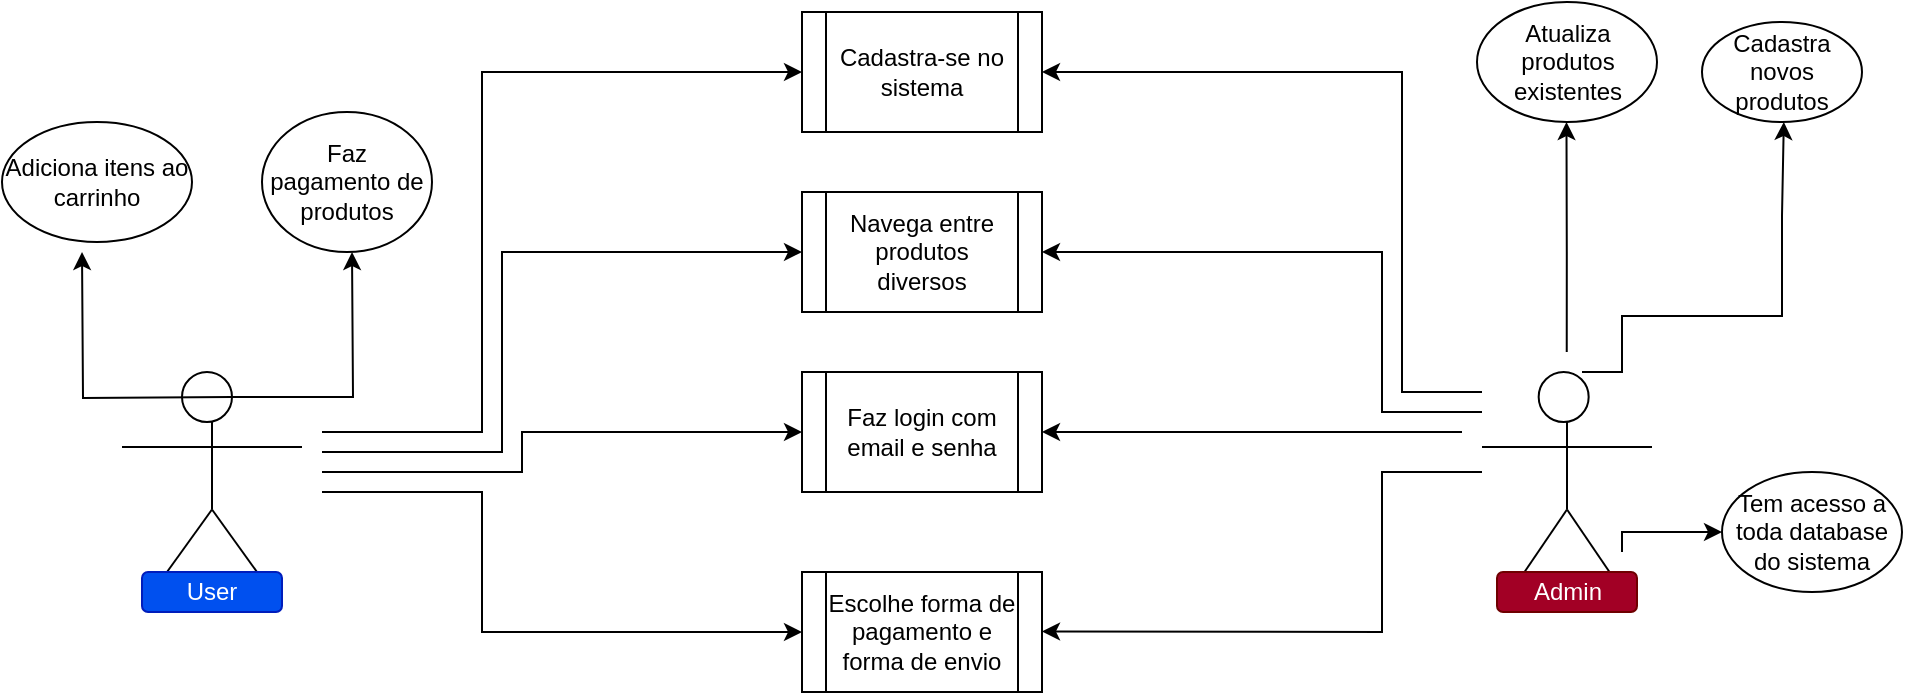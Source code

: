 <mxfile version="24.7.17">
  <diagram name="Página-1" id="ZXuXx44YzZXoOdicuhSw">
    <mxGraphModel dx="1582" dy="393" grid="1" gridSize="10" guides="1" tooltips="1" connect="1" arrows="1" fold="1" page="1" pageScale="1" pageWidth="827" pageHeight="1169" math="0" shadow="0">
      <root>
        <mxCell id="0" />
        <mxCell id="1" parent="0" />
        <mxCell id="HlBcZvuX1jDV5PCyN5zb-8" value="" style="group" vertex="1" connectable="0" parent="1">
          <mxGeometry x="-70" y="220" width="90" height="100" as="geometry" />
        </mxCell>
        <mxCell id="HlBcZvuX1jDV5PCyN5zb-26" style="edgeStyle=orthogonalEdgeStyle;rounded=0;orthogonalLoop=1;jettySize=auto;html=1;" edge="1" parent="HlBcZvuX1jDV5PCyN5zb-8" source="HlBcZvuX1jDV5PCyN5zb-2">
          <mxGeometry relative="1" as="geometry">
            <mxPoint x="115" y="-60" as="targetPoint" />
          </mxGeometry>
        </mxCell>
        <mxCell id="HlBcZvuX1jDV5PCyN5zb-2" value="" style="ellipse;whiteSpace=wrap;html=1;aspect=fixed;" vertex="1" parent="HlBcZvuX1jDV5PCyN5zb-8">
          <mxGeometry x="30" width="25" height="25" as="geometry" />
        </mxCell>
        <mxCell id="HlBcZvuX1jDV5PCyN5zb-3" value="" style="endArrow=none;html=1;rounded=0;" edge="1" parent="HlBcZvuX1jDV5PCyN5zb-8">
          <mxGeometry width="50" height="50" relative="1" as="geometry">
            <mxPoint x="45" y="68.75" as="sourcePoint" />
            <mxPoint x="45" y="25" as="targetPoint" />
          </mxGeometry>
        </mxCell>
        <mxCell id="HlBcZvuX1jDV5PCyN5zb-5" value="" style="endArrow=none;html=1;rounded=0;" edge="1" parent="HlBcZvuX1jDV5PCyN5zb-8">
          <mxGeometry width="50" height="50" relative="1" as="geometry">
            <mxPoint x="45" y="68.75" as="sourcePoint" />
            <mxPoint x="67.5" y="100" as="targetPoint" />
          </mxGeometry>
        </mxCell>
        <mxCell id="HlBcZvuX1jDV5PCyN5zb-6" value="" style="endArrow=none;html=1;rounded=0;" edge="1" parent="HlBcZvuX1jDV5PCyN5zb-8">
          <mxGeometry width="50" height="50" relative="1" as="geometry">
            <mxPoint x="22.5" y="100" as="sourcePoint" />
            <mxPoint x="45" y="68.75" as="targetPoint" />
          </mxGeometry>
        </mxCell>
        <mxCell id="HlBcZvuX1jDV5PCyN5zb-7" value="" style="endArrow=none;html=1;rounded=0;" edge="1" parent="HlBcZvuX1jDV5PCyN5zb-8">
          <mxGeometry width="50" height="50" relative="1" as="geometry">
            <mxPoint x="90" y="37.5" as="sourcePoint" />
            <mxPoint y="37.5" as="targetPoint" />
          </mxGeometry>
        </mxCell>
        <mxCell id="HlBcZvuX1jDV5PCyN5zb-9" value="" style="group" vertex="1" connectable="0" parent="1">
          <mxGeometry x="610" y="220" width="85" height="100" as="geometry" />
        </mxCell>
        <mxCell id="HlBcZvuX1jDV5PCyN5zb-10" value="" style="ellipse;whiteSpace=wrap;html=1;aspect=fixed;" vertex="1" parent="HlBcZvuX1jDV5PCyN5zb-9">
          <mxGeometry x="28.333" width="25" height="25" as="geometry" />
        </mxCell>
        <mxCell id="HlBcZvuX1jDV5PCyN5zb-11" value="" style="endArrow=none;html=1;rounded=0;" edge="1" parent="HlBcZvuX1jDV5PCyN5zb-9">
          <mxGeometry width="50" height="50" relative="1" as="geometry">
            <mxPoint x="42.5" y="68.75" as="sourcePoint" />
            <mxPoint x="42.5" y="25" as="targetPoint" />
          </mxGeometry>
        </mxCell>
        <mxCell id="HlBcZvuX1jDV5PCyN5zb-12" value="" style="endArrow=none;html=1;rounded=0;" edge="1" parent="HlBcZvuX1jDV5PCyN5zb-9">
          <mxGeometry width="50" height="50" relative="1" as="geometry">
            <mxPoint x="42.5" y="68.75" as="sourcePoint" />
            <mxPoint x="63.75" y="100" as="targetPoint" />
          </mxGeometry>
        </mxCell>
        <mxCell id="HlBcZvuX1jDV5PCyN5zb-13" value="" style="endArrow=none;html=1;rounded=0;" edge="1" parent="HlBcZvuX1jDV5PCyN5zb-9">
          <mxGeometry width="50" height="50" relative="1" as="geometry">
            <mxPoint x="21.25" y="100" as="sourcePoint" />
            <mxPoint x="42.5" y="68.75" as="targetPoint" />
          </mxGeometry>
        </mxCell>
        <mxCell id="HlBcZvuX1jDV5PCyN5zb-14" value="" style="endArrow=none;html=1;rounded=0;" edge="1" parent="HlBcZvuX1jDV5PCyN5zb-9">
          <mxGeometry width="50" height="50" relative="1" as="geometry">
            <mxPoint x="85" y="37.5" as="sourcePoint" />
            <mxPoint y="37.5" as="targetPoint" />
          </mxGeometry>
        </mxCell>
        <mxCell id="HlBcZvuX1jDV5PCyN5zb-16" value="User" style="rounded=1;whiteSpace=wrap;html=1;fillColor=#0050ef;fontColor=#ffffff;strokeColor=#001DBC;" vertex="1" parent="1">
          <mxGeometry x="-60" y="320" width="70" height="20" as="geometry" />
        </mxCell>
        <mxCell id="HlBcZvuX1jDV5PCyN5zb-21" value="Adiciona itens ao carrinho" style="ellipse;whiteSpace=wrap;html=1;" vertex="1" parent="1">
          <mxGeometry x="-130" y="95" width="95" height="60" as="geometry" />
        </mxCell>
        <mxCell id="HlBcZvuX1jDV5PCyN5zb-22" value="Faz pagamento de produtos" style="ellipse;whiteSpace=wrap;html=1;" vertex="1" parent="1">
          <mxGeometry y="90" width="85" height="70" as="geometry" />
        </mxCell>
        <mxCell id="HlBcZvuX1jDV5PCyN5zb-27" value="Cadastra-se no sistema" style="shape=process;whiteSpace=wrap;html=1;backgroundOutline=1;" vertex="1" parent="1">
          <mxGeometry x="270" y="40" width="120" height="60" as="geometry" />
        </mxCell>
        <mxCell id="HlBcZvuX1jDV5PCyN5zb-28" value="Navega entre produtos diversos" style="shape=process;whiteSpace=wrap;html=1;backgroundOutline=1;" vertex="1" parent="1">
          <mxGeometry x="270" y="130" width="120" height="60" as="geometry" />
        </mxCell>
        <mxCell id="HlBcZvuX1jDV5PCyN5zb-29" value="Faz login com email e senha" style="shape=process;whiteSpace=wrap;html=1;backgroundOutline=1;" vertex="1" parent="1">
          <mxGeometry x="270" y="220" width="120" height="60" as="geometry" />
        </mxCell>
        <mxCell id="HlBcZvuX1jDV5PCyN5zb-30" value="Escolhe forma de pagamento e forma de envio" style="shape=process;whiteSpace=wrap;html=1;backgroundOutline=1;" vertex="1" parent="1">
          <mxGeometry x="270" y="320" width="120" height="60" as="geometry" />
        </mxCell>
        <mxCell id="HlBcZvuX1jDV5PCyN5zb-25" style="edgeStyle=orthogonalEdgeStyle;rounded=0;orthogonalLoop=1;jettySize=auto;html=1;" edge="1" parent="1">
          <mxGeometry relative="1" as="geometry">
            <mxPoint x="-90" y="160" as="targetPoint" />
            <mxPoint x="-15.0" y="232.526" as="sourcePoint" />
          </mxGeometry>
        </mxCell>
        <mxCell id="HlBcZvuX1jDV5PCyN5zb-32" value="" style="endArrow=classic;html=1;rounded=0;" edge="1" parent="1" target="HlBcZvuX1jDV5PCyN5zb-27">
          <mxGeometry width="50" height="50" relative="1" as="geometry">
            <mxPoint x="30" y="250" as="sourcePoint" />
            <mxPoint x="70" y="220" as="targetPoint" />
            <Array as="points">
              <mxPoint x="70" y="250" />
              <mxPoint x="110" y="250" />
              <mxPoint x="110" y="70" />
            </Array>
          </mxGeometry>
        </mxCell>
        <mxCell id="HlBcZvuX1jDV5PCyN5zb-33" value="" style="endArrow=classic;html=1;rounded=0;" edge="1" parent="1">
          <mxGeometry width="50" height="50" relative="1" as="geometry">
            <mxPoint x="30" y="260" as="sourcePoint" />
            <mxPoint x="270" y="160" as="targetPoint" />
            <Array as="points">
              <mxPoint x="30" y="260" />
              <mxPoint x="80" y="260" />
              <mxPoint x="120" y="260" />
              <mxPoint x="120" y="160" />
            </Array>
          </mxGeometry>
        </mxCell>
        <mxCell id="HlBcZvuX1jDV5PCyN5zb-34" value="" style="endArrow=classic;html=1;rounded=0;" edge="1" parent="1">
          <mxGeometry width="50" height="50" relative="1" as="geometry">
            <mxPoint x="30" y="270" as="sourcePoint" />
            <mxPoint x="270" y="250" as="targetPoint" />
            <Array as="points">
              <mxPoint x="80" y="270" />
              <mxPoint x="130" y="270" />
              <mxPoint x="130" y="250" />
            </Array>
          </mxGeometry>
        </mxCell>
        <mxCell id="HlBcZvuX1jDV5PCyN5zb-35" value="" style="endArrow=classic;html=1;rounded=0;entryX=0;entryY=0.5;entryDx=0;entryDy=0;" edge="1" parent="1" target="HlBcZvuX1jDV5PCyN5zb-30">
          <mxGeometry width="50" height="50" relative="1" as="geometry">
            <mxPoint x="30" y="280" as="sourcePoint" />
            <mxPoint x="280" y="260" as="targetPoint" />
            <Array as="points">
              <mxPoint x="90" y="280" />
              <mxPoint x="110" y="280" />
              <mxPoint x="110" y="350" />
            </Array>
          </mxGeometry>
        </mxCell>
        <mxCell id="HlBcZvuX1jDV5PCyN5zb-36" value="Cadastra novos produtos" style="ellipse;whiteSpace=wrap;html=1;" vertex="1" parent="1">
          <mxGeometry x="720" y="45" width="80" height="50" as="geometry" />
        </mxCell>
        <mxCell id="HlBcZvuX1jDV5PCyN5zb-37" value="Atualiza produtos existentes" style="ellipse;whiteSpace=wrap;html=1;" vertex="1" parent="1">
          <mxGeometry x="607.5" y="35" width="90" height="60" as="geometry" />
        </mxCell>
        <mxCell id="HlBcZvuX1jDV5PCyN5zb-38" value="Tem acesso a toda database do sistema" style="ellipse;whiteSpace=wrap;html=1;" vertex="1" parent="1">
          <mxGeometry x="730" y="270" width="90" height="60" as="geometry" />
        </mxCell>
        <mxCell id="HlBcZvuX1jDV5PCyN5zb-17" value="Admin" style="rounded=1;whiteSpace=wrap;html=1;fillColor=#a20025;fontColor=#ffffff;strokeColor=#6F0000;" vertex="1" parent="1">
          <mxGeometry x="617.5" y="320" width="70" height="20" as="geometry" />
        </mxCell>
        <mxCell id="HlBcZvuX1jDV5PCyN5zb-40" style="edgeStyle=orthogonalEdgeStyle;rounded=0;orthogonalLoop=1;jettySize=auto;html=1;entryX=0.593;entryY=1;entryDx=0;entryDy=0;entryPerimeter=0;" edge="1" parent="1">
          <mxGeometry relative="1" as="geometry">
            <mxPoint x="652.37" y="210" as="sourcePoint" />
            <mxPoint x="652.24" y="95" as="targetPoint" />
            <Array as="points">
              <mxPoint x="652.07" y="160" />
              <mxPoint x="652.07" y="160" />
            </Array>
          </mxGeometry>
        </mxCell>
        <mxCell id="HlBcZvuX1jDV5PCyN5zb-41" style="edgeStyle=orthogonalEdgeStyle;rounded=0;orthogonalLoop=1;jettySize=auto;html=1;entryX=0.291;entryY=0.966;entryDx=0;entryDy=0;entryPerimeter=0;" edge="1" parent="1">
          <mxGeometry relative="1" as="geometry">
            <mxPoint x="660" y="220" as="sourcePoint" />
            <mxPoint x="760.91" y="95.0" as="targetPoint" />
            <Array as="points">
              <mxPoint x="680" y="192" />
              <mxPoint x="760" y="192" />
              <mxPoint x="760" y="142" />
              <mxPoint x="761" y="142" />
            </Array>
          </mxGeometry>
        </mxCell>
        <mxCell id="HlBcZvuX1jDV5PCyN5zb-42" style="edgeStyle=orthogonalEdgeStyle;rounded=0;orthogonalLoop=1;jettySize=auto;html=1;entryX=0;entryY=0.5;entryDx=0;entryDy=0;" edge="1" parent="1" target="HlBcZvuX1jDV5PCyN5zb-38">
          <mxGeometry relative="1" as="geometry">
            <mxPoint x="680" y="310" as="sourcePoint" />
            <mxPoint x="672.24" y="115" as="targetPoint" />
            <Array as="points">
              <mxPoint x="680" y="300" />
            </Array>
          </mxGeometry>
        </mxCell>
        <mxCell id="HlBcZvuX1jDV5PCyN5zb-43" value="" style="endArrow=classic;html=1;rounded=0;entryX=1;entryY=0.5;entryDx=0;entryDy=0;" edge="1" parent="1" target="HlBcZvuX1jDV5PCyN5zb-27">
          <mxGeometry width="50" height="50" relative="1" as="geometry">
            <mxPoint x="610" y="230" as="sourcePoint" />
            <mxPoint x="590" y="110" as="targetPoint" />
            <Array as="points">
              <mxPoint x="570" y="230" />
              <mxPoint x="570" y="200" />
              <mxPoint x="570" y="70" />
            </Array>
          </mxGeometry>
        </mxCell>
        <mxCell id="HlBcZvuX1jDV5PCyN5zb-44" value="" style="endArrow=classic;html=1;rounded=0;entryX=1;entryY=0.5;entryDx=0;entryDy=0;" edge="1" parent="1" target="HlBcZvuX1jDV5PCyN5zb-28">
          <mxGeometry width="50" height="50" relative="1" as="geometry">
            <mxPoint x="610" y="240" as="sourcePoint" />
            <mxPoint x="400" y="160" as="targetPoint" />
            <Array as="points">
              <mxPoint x="590" y="240" />
              <mxPoint x="570" y="240" />
              <mxPoint x="560" y="240" />
              <mxPoint x="560" y="160" />
            </Array>
          </mxGeometry>
        </mxCell>
        <mxCell id="HlBcZvuX1jDV5PCyN5zb-47" value="" style="endArrow=classic;html=1;rounded=0;entryX=1;entryY=0.5;entryDx=0;entryDy=0;" edge="1" parent="1" target="HlBcZvuX1jDV5PCyN5zb-29">
          <mxGeometry width="50" height="50" relative="1" as="geometry">
            <mxPoint x="600" y="250" as="sourcePoint" />
            <mxPoint x="390" y="251.24" as="targetPoint" />
            <Array as="points">
              <mxPoint x="560" y="250" />
            </Array>
          </mxGeometry>
        </mxCell>
        <mxCell id="HlBcZvuX1jDV5PCyN5zb-48" value="" style="endArrow=classic;html=1;rounded=0;entryX=1;entryY=0.5;entryDx=0;entryDy=0;" edge="1" parent="1">
          <mxGeometry width="50" height="50" relative="1" as="geometry">
            <mxPoint x="610" y="270" as="sourcePoint" />
            <mxPoint x="390" y="349.74" as="targetPoint" />
            <Array as="points">
              <mxPoint x="560" y="270" />
              <mxPoint x="560" y="350" />
            </Array>
          </mxGeometry>
        </mxCell>
      </root>
    </mxGraphModel>
  </diagram>
</mxfile>
